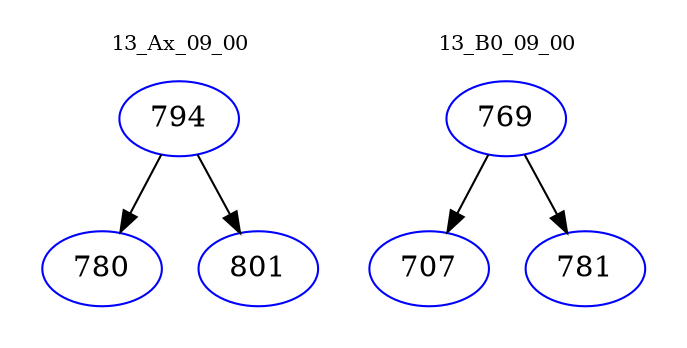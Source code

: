 digraph{
subgraph cluster_0 {
color = white
label = "13_Ax_09_00";
fontsize=10;
T0_794 [label="794", color="blue"]
T0_794 -> T0_780 [color="black"]
T0_780 [label="780", color="blue"]
T0_794 -> T0_801 [color="black"]
T0_801 [label="801", color="blue"]
}
subgraph cluster_1 {
color = white
label = "13_B0_09_00";
fontsize=10;
T1_769 [label="769", color="blue"]
T1_769 -> T1_707 [color="black"]
T1_707 [label="707", color="blue"]
T1_769 -> T1_781 [color="black"]
T1_781 [label="781", color="blue"]
}
}
